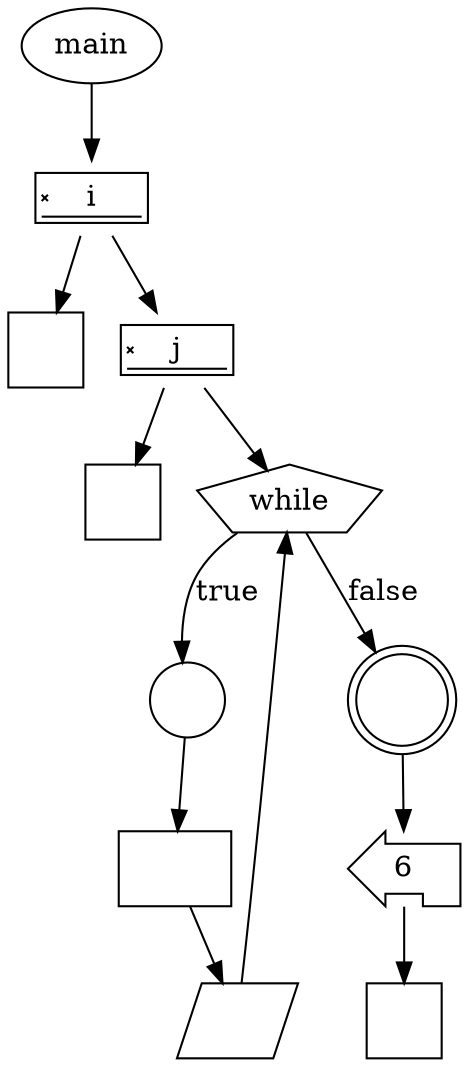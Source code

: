 digraph {
	graph [bb="0,0,213,497.5"];
	node [label="\N"];
	"b34c7559-a8c1-4ea0-9062-96db8af120d1"	[height=0.5,
		label=main,
		pos="30,479.5",
		shape=ellipse,
		width=0.82932];
	"ddd75575-12d7-4204-a527-7e9c49a86d74"	[height=0.5,
		label=i,
		pos="30,406.5",
		shape=signature,
		width=0.75];
	"b34c7559-a8c1-4ea0-9062-96db8af120d1" -> "ddd75575-12d7-4204-a527-7e9c49a86d74"	[pos="e,30,424.53 30,461.31 30,453.73 30,444.6 30,436.04"];
	"d43ab460-6da8-4a5e-a194-4aa75d9a0b60"	[height=0.5,
		label="",
		pos="18,333.5",
		shape=square,
		width=0.5];
	"ddd75575-12d7-4204-a527-7e9c49a86d74" -> "d43ab460-6da8-4a5e-a194-4aa75d9a0b60"	[pos="e,20.878,351.53 27.095,388.31 25.798,380.64 24.235,371.39 22.774,362.74"];
	"46f6e566-5a57-41d9-883c-e90058d2bf73"	[height=0.5,
		label=j,
		pos="81,333.5",
		shape=signature,
		width=0.75];
	"ddd75575-12d7-4204-a527-7e9c49a86d74" -> "46f6e566-5a57-41d9-883c-e90058d2bf73"	[pos="e,68.768,351.53 42.346,388.31 48.297,380.03 55.564,369.91 62.185,360.69"];
	"f896ece0-31ff-43a5-9cde-174f69ec96ea"	[height=0.5,
		label="",
		pos="56,260.5",
		shape=square,
		width=0.5];
	"46f6e566-5a57-41d9-883c-e90058d2bf73" -> "f896ece0-31ff-43a5-9cde-174f69ec96ea"	[pos="e,61.996,278.53 74.948,315.31 72.184,307.46 68.842,297.97 65.738,289.16"];
	"1229851a-46bf-4dc3-8da7-c2f7a5dc5197"	[height=0.5,
		label=while,
		pos="131,260.5",
		shape=pentagon,
		width=1.0778];
	"46f6e566-5a57-41d9-883c-e90058d2bf73" -> "1229851a-46bf-4dc3-8da7-c2f7a5dc5197"	[pos="e,121.02,275.67 93.104,315.31 99.52,306.2 107.5,294.87 114.47,284.97"];
	"cef34869-19f5-463e-a543-9286f5221c77"	[height=0.5,
		label="",
		pos="83,168",
		shape=circle,
		width=0.5];
	"1229851a-46bf-4dc3-8da7-c2f7a5dc5197" -> "cef34869-19f5-463e-a543-9286f5221c77"	[label=true,
		lp="106.5,216.25",
		pos="e,84.578,186.4 113.59,245.73 107.19,239.83 100.43,232.46 96,224.5 91.45,216.32 88.488,206.61 86.561,197.62"];
	"a3558f8c-1a92-4136-8e61-ea60d6c2fe5d"	[height=0.61111,
		label="",
		pos="183,168",
		shape=doublecircle,
		width=0.61111];
	"1229851a-46bf-4dc3-8da7-c2f7a5dc5197" -> "a3558f8c-1a92-4136-8e61-ea60d6c2fe5d"	[label=false,
		lp="172.86,216.25",
		pos="e,172.32,187.59 138.9,245.75 146.29,232.9 157.54,213.3 166.84,197.13"];
	"4d4f2ff7-d8d4-4479-a4cf-f224d6e359a8"	[height=0.5,
		label="",
		pos="76,91",
		shape=rect,
		width=0.75];
	"cef34869-19f5-463e-a543-9286f5221c77" -> "4d4f2ff7-d8d4-4479-a4cf-f224d6e359a8"	[pos="e,77.615,109.3 81.376,149.6 80.572,140.99 79.581,130.37 78.669,120.6"];
	"abf7e118-2dd7-4958-8f6a-591fe1ca9e57"	[height=0.5,
		label="",
		pos="107,18",
		shape=parallelogram,
		width=0.77756];
	"4d4f2ff7-d8d4-4479-a4cf-f224d6e359a8" -> "abf7e118-2dd7-4958-8f6a-591fe1ca9e57"	[pos="e,99.565,36.029 83.504,72.813 86.969,64.877 91.169,55.259 95.053,46.362"];
	"abf7e118-2dd7-4958-8f6a-591fe1ca9e57" -> "1229851a-46bf-4dc3-8da7-c2f7a5dc5197"	[pos="e,129.61,245.53 108.75,36.489 112.93,78.468 123.57,185.08 128.47,234.11"];
	"46f17ad1-1f73-4bcf-8504-53986f690062"	[height=0.5,
		label=6,
		pos="186,91",
		shape=lpromoter,
		width=0.75];
	"a3558f8c-1a92-4136-8e61-ea60d6c2fe5d" -> "46f17ad1-1f73-4bcf-8504-53986f690062"	[pos="e,185.32,109.06 183.85,145.71 184.17,137.82 184.53,128.75 184.87,120.33"];
	"6c8fbe32-9fd1-4d75-ae99-fb2b2de8b698"	[height=0.5,
		label="",
		pos="186,18",
		shape=square,
		width=0.5];
	"46f17ad1-1f73-4bcf-8504-53986f690062" -> "6c8fbe32-9fd1-4d75-ae99-fb2b2de8b698"	[pos="e,186,36.029 186,72.813 186,65.226 186,56.101 186,47.539"];
}
